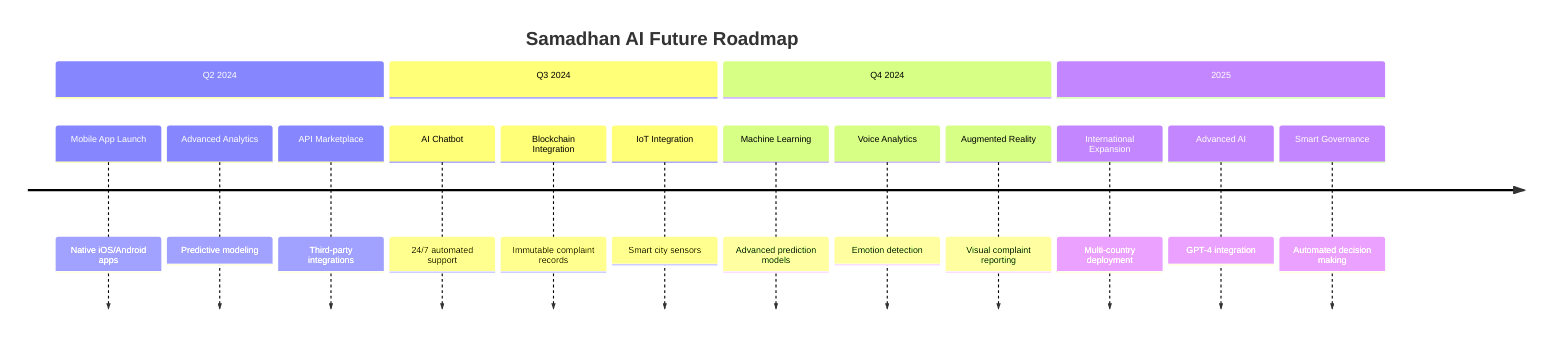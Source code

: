 timeline
    title Samadhan AI Future Roadmap
    
    section Q2 2024
        Mobile App Launch    : Native iOS/Android apps
        Advanced Analytics   : Predictive modeling
        API Marketplace     : Third-party integrations
    
    section Q3 2024
        AI Chatbot          : 24/7 automated support
        Blockchain Integration : Immutable complaint records
        IoT Integration     : Smart city sensors
    
    section Q4 2024
        Machine Learning    : Advanced prediction models
        Voice Analytics     : Emotion detection
        Augmented Reality   : Visual complaint reporting
    
    section 2025
        International Expansion : Multi-country deployment
        Advanced AI         : GPT-4 integration
        Smart Governance    : Automated decision making
